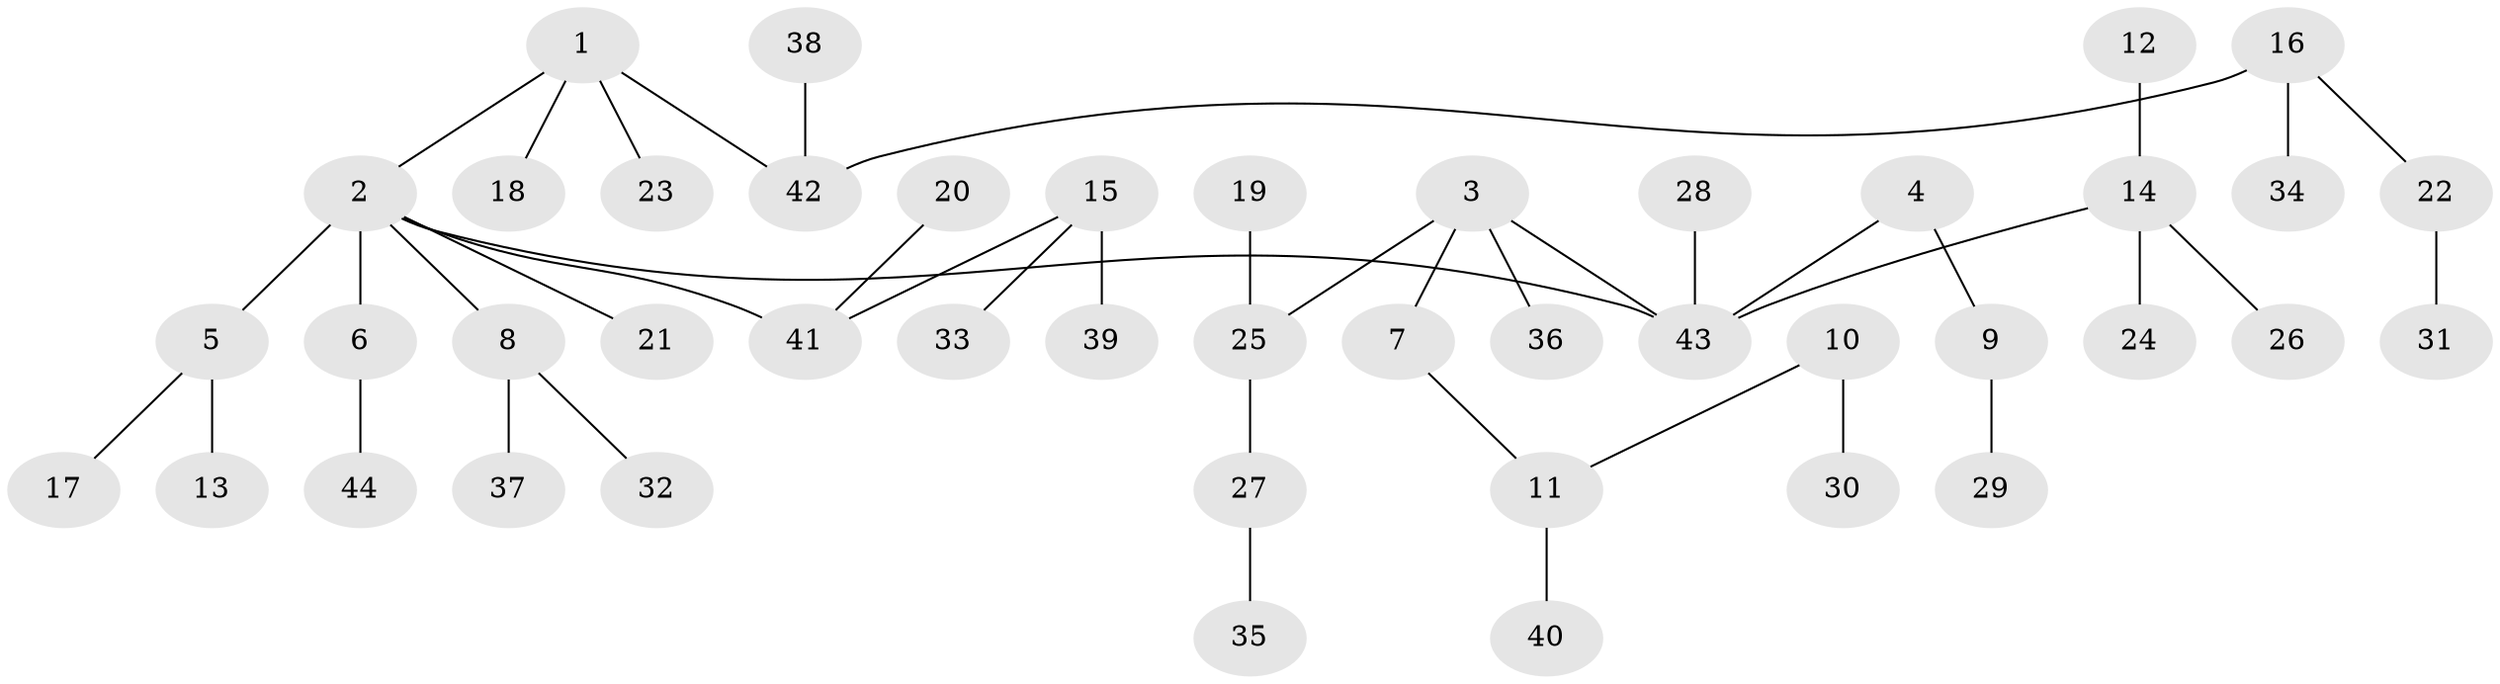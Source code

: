 // original degree distribution, {7: 0.011363636363636364, 4: 0.06818181818181818, 2: 0.32954545454545453, 6: 0.011363636363636364, 5: 0.011363636363636364, 3: 0.13636363636363635, 1: 0.4318181818181818}
// Generated by graph-tools (version 1.1) at 2025/02/03/09/25 03:02:26]
// undirected, 44 vertices, 43 edges
graph export_dot {
graph [start="1"]
  node [color=gray90,style=filled];
  1;
  2;
  3;
  4;
  5;
  6;
  7;
  8;
  9;
  10;
  11;
  12;
  13;
  14;
  15;
  16;
  17;
  18;
  19;
  20;
  21;
  22;
  23;
  24;
  25;
  26;
  27;
  28;
  29;
  30;
  31;
  32;
  33;
  34;
  35;
  36;
  37;
  38;
  39;
  40;
  41;
  42;
  43;
  44;
  1 -- 2 [weight=1.0];
  1 -- 18 [weight=1.0];
  1 -- 23 [weight=1.0];
  1 -- 42 [weight=1.0];
  2 -- 5 [weight=1.0];
  2 -- 6 [weight=1.0];
  2 -- 8 [weight=1.0];
  2 -- 21 [weight=1.0];
  2 -- 41 [weight=1.0];
  2 -- 43 [weight=1.0];
  3 -- 7 [weight=1.0];
  3 -- 25 [weight=1.0];
  3 -- 36 [weight=1.0];
  3 -- 43 [weight=1.0];
  4 -- 9 [weight=1.0];
  4 -- 43 [weight=1.0];
  5 -- 13 [weight=1.0];
  5 -- 17 [weight=1.0];
  6 -- 44 [weight=1.0];
  7 -- 11 [weight=1.0];
  8 -- 32 [weight=1.0];
  8 -- 37 [weight=1.0];
  9 -- 29 [weight=1.0];
  10 -- 11 [weight=1.0];
  10 -- 30 [weight=1.0];
  11 -- 40 [weight=1.0];
  12 -- 14 [weight=1.0];
  14 -- 24 [weight=1.0];
  14 -- 26 [weight=1.0];
  14 -- 43 [weight=1.0];
  15 -- 33 [weight=1.0];
  15 -- 39 [weight=1.0];
  15 -- 41 [weight=1.0];
  16 -- 22 [weight=1.0];
  16 -- 34 [weight=1.0];
  16 -- 42 [weight=1.0];
  19 -- 25 [weight=1.0];
  20 -- 41 [weight=1.0];
  22 -- 31 [weight=1.0];
  25 -- 27 [weight=1.0];
  27 -- 35 [weight=1.0];
  28 -- 43 [weight=1.0];
  38 -- 42 [weight=1.0];
}
